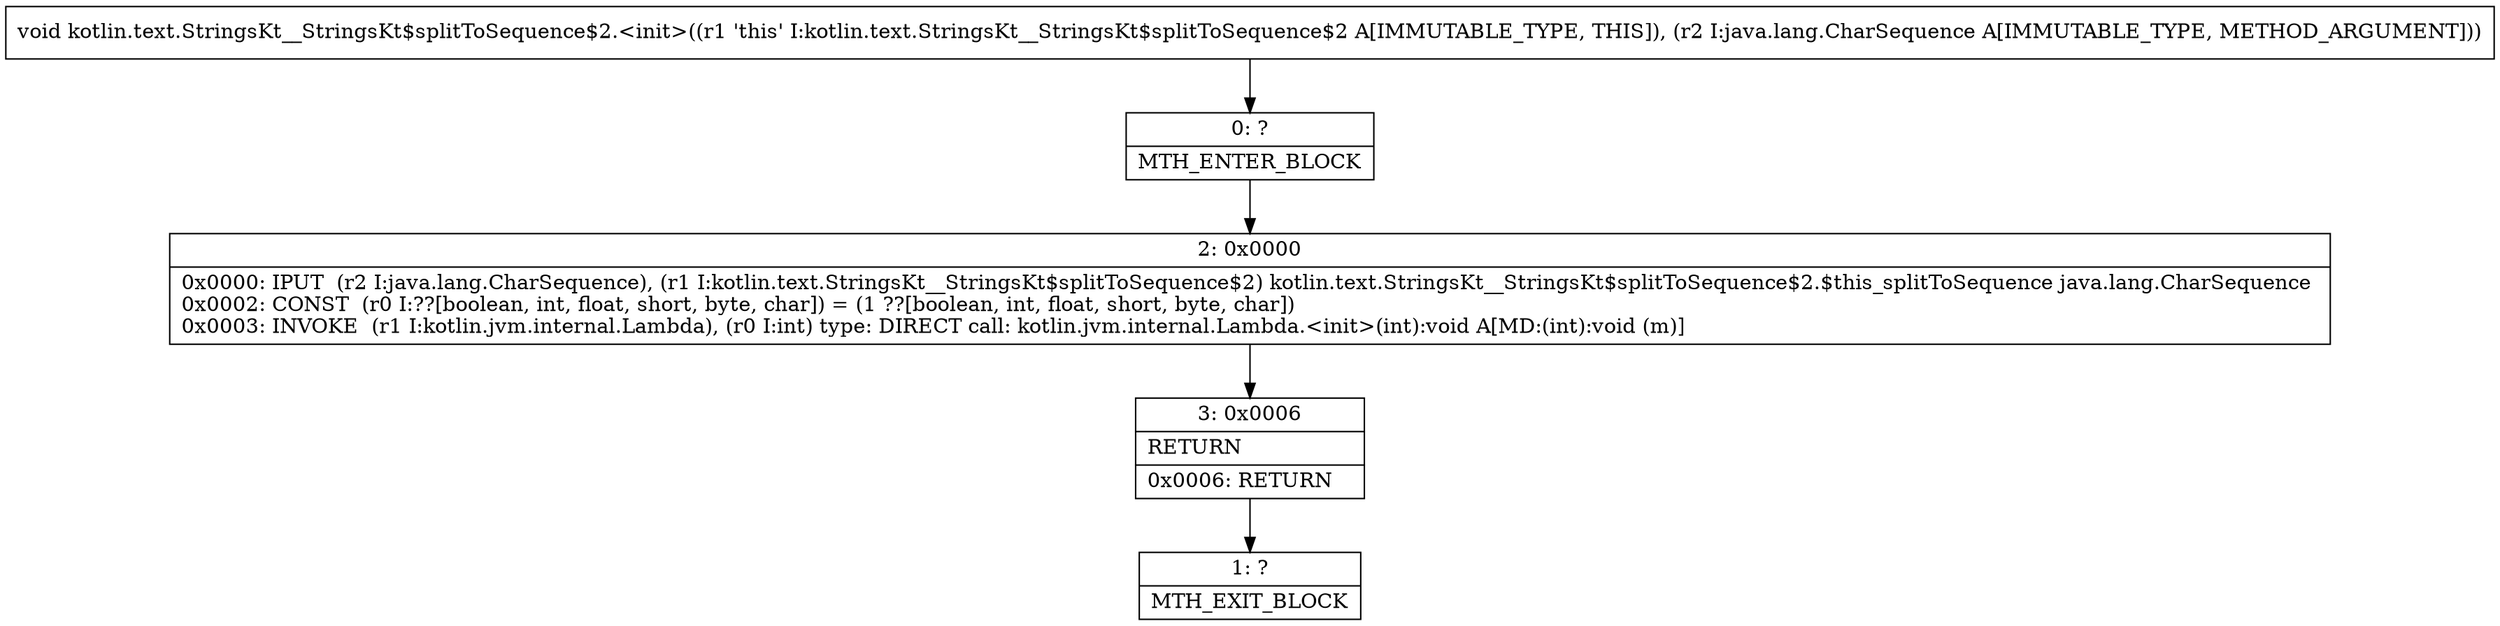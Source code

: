 digraph "CFG forkotlin.text.StringsKt__StringsKt$splitToSequence$2.\<init\>(Ljava\/lang\/CharSequence;)V" {
Node_0 [shape=record,label="{0\:\ ?|MTH_ENTER_BLOCK\l}"];
Node_2 [shape=record,label="{2\:\ 0x0000|0x0000: IPUT  (r2 I:java.lang.CharSequence), (r1 I:kotlin.text.StringsKt__StringsKt$splitToSequence$2) kotlin.text.StringsKt__StringsKt$splitToSequence$2.$this_splitToSequence java.lang.CharSequence \l0x0002: CONST  (r0 I:??[boolean, int, float, short, byte, char]) = (1 ??[boolean, int, float, short, byte, char]) \l0x0003: INVOKE  (r1 I:kotlin.jvm.internal.Lambda), (r0 I:int) type: DIRECT call: kotlin.jvm.internal.Lambda.\<init\>(int):void A[MD:(int):void (m)]\l}"];
Node_3 [shape=record,label="{3\:\ 0x0006|RETURN\l|0x0006: RETURN   \l}"];
Node_1 [shape=record,label="{1\:\ ?|MTH_EXIT_BLOCK\l}"];
MethodNode[shape=record,label="{void kotlin.text.StringsKt__StringsKt$splitToSequence$2.\<init\>((r1 'this' I:kotlin.text.StringsKt__StringsKt$splitToSequence$2 A[IMMUTABLE_TYPE, THIS]), (r2 I:java.lang.CharSequence A[IMMUTABLE_TYPE, METHOD_ARGUMENT])) }"];
MethodNode -> Node_0;Node_0 -> Node_2;
Node_2 -> Node_3;
Node_3 -> Node_1;
}

